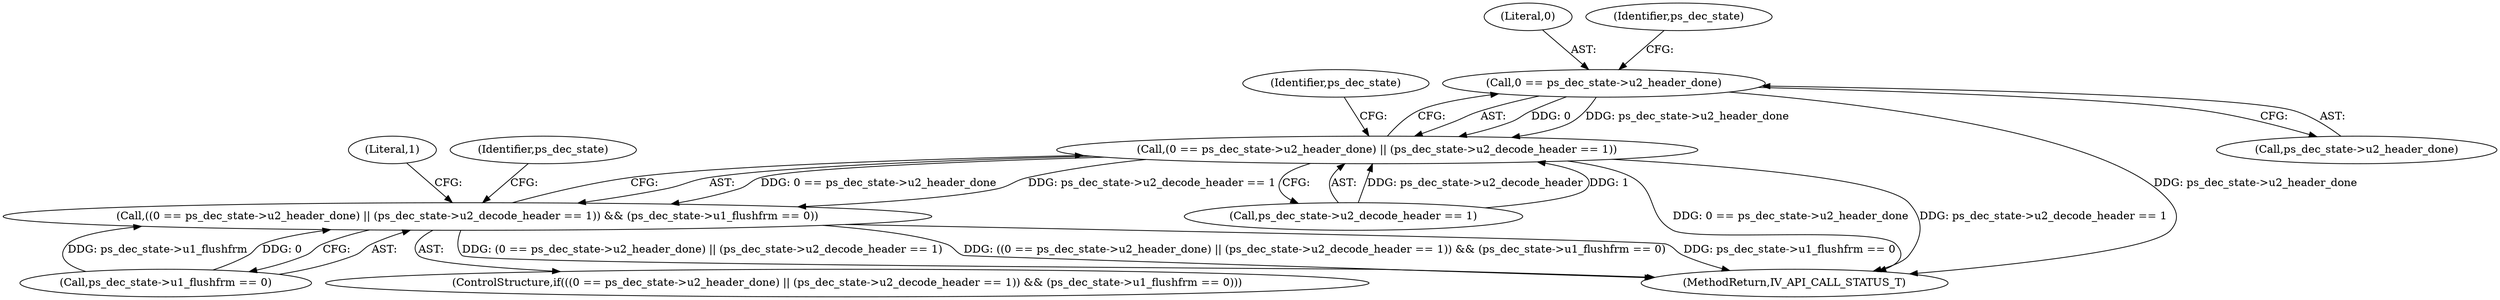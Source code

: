 digraph "0_Android_a86eb798d077b9b25c8f8c77e3c02c2f287c1ce7@pointer" {
"1000315" [label="(Call,0 == ps_dec_state->u2_header_done)"];
"1000314" [label="(Call,(0 == ps_dec_state->u2_header_done) || (ps_dec_state->u2_decode_header == 1))"];
"1000313" [label="(Call,((0 == ps_dec_state->u2_header_done) || (ps_dec_state->u2_decode_header == 1)) && (ps_dec_state->u1_flushfrm == 0))"];
"1000312" [label="(ControlStructure,if(((0 == ps_dec_state->u2_header_done) || (ps_dec_state->u2_decode_header == 1)) && (ps_dec_state->u1_flushfrm == 0)))"];
"1000313" [label="(Call,((0 == ps_dec_state->u2_header_done) || (ps_dec_state->u2_decode_header == 1)) && (ps_dec_state->u1_flushfrm == 0))"];
"1000316" [label="(Literal,0)"];
"1000332" [label="(Identifier,ps_dec_state)"];
"1000322" [label="(Identifier,ps_dec_state)"];
"1000315" [label="(Call,0 == ps_dec_state->u2_header_done)"];
"1000314" [label="(Call,(0 == ps_dec_state->u2_header_done) || (ps_dec_state->u2_decode_header == 1))"];
"1000320" [label="(Call,ps_dec_state->u2_decode_header == 1)"];
"1001689" [label="(MethodReturn,IV_API_CALL_STATUS_T)"];
"1000325" [label="(Call,ps_dec_state->u1_flushfrm == 0)"];
"1000345" [label="(Literal,1)"];
"1000317" [label="(Call,ps_dec_state->u2_header_done)"];
"1000327" [label="(Identifier,ps_dec_state)"];
"1000315" -> "1000314"  [label="AST: "];
"1000315" -> "1000317"  [label="CFG: "];
"1000316" -> "1000315"  [label="AST: "];
"1000317" -> "1000315"  [label="AST: "];
"1000322" -> "1000315"  [label="CFG: "];
"1000314" -> "1000315"  [label="CFG: "];
"1000315" -> "1001689"  [label="DDG: ps_dec_state->u2_header_done"];
"1000315" -> "1000314"  [label="DDG: 0"];
"1000315" -> "1000314"  [label="DDG: ps_dec_state->u2_header_done"];
"1000314" -> "1000313"  [label="AST: "];
"1000314" -> "1000320"  [label="CFG: "];
"1000320" -> "1000314"  [label="AST: "];
"1000327" -> "1000314"  [label="CFG: "];
"1000313" -> "1000314"  [label="CFG: "];
"1000314" -> "1001689"  [label="DDG: 0 == ps_dec_state->u2_header_done"];
"1000314" -> "1001689"  [label="DDG: ps_dec_state->u2_decode_header == 1"];
"1000314" -> "1000313"  [label="DDG: 0 == ps_dec_state->u2_header_done"];
"1000314" -> "1000313"  [label="DDG: ps_dec_state->u2_decode_header == 1"];
"1000320" -> "1000314"  [label="DDG: ps_dec_state->u2_decode_header"];
"1000320" -> "1000314"  [label="DDG: 1"];
"1000313" -> "1000312"  [label="AST: "];
"1000313" -> "1000325"  [label="CFG: "];
"1000325" -> "1000313"  [label="AST: "];
"1000332" -> "1000313"  [label="CFG: "];
"1000345" -> "1000313"  [label="CFG: "];
"1000313" -> "1001689"  [label="DDG: ((0 == ps_dec_state->u2_header_done) || (ps_dec_state->u2_decode_header == 1)) && (ps_dec_state->u1_flushfrm == 0)"];
"1000313" -> "1001689"  [label="DDG: ps_dec_state->u1_flushfrm == 0"];
"1000313" -> "1001689"  [label="DDG: (0 == ps_dec_state->u2_header_done) || (ps_dec_state->u2_decode_header == 1)"];
"1000325" -> "1000313"  [label="DDG: ps_dec_state->u1_flushfrm"];
"1000325" -> "1000313"  [label="DDG: 0"];
}
